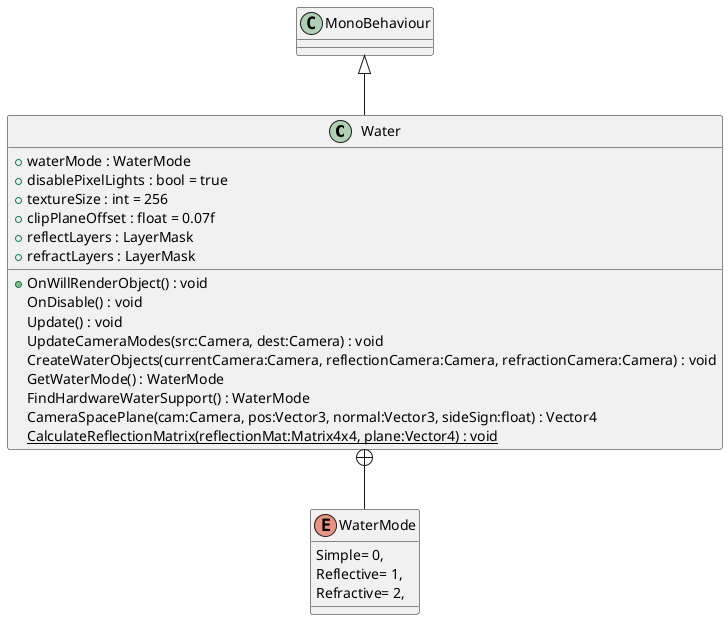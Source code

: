 @startuml
class Water {
    + waterMode : WaterMode
    + disablePixelLights : bool = true
    + textureSize : int = 256
    + clipPlaneOffset : float = 0.07f
    + reflectLayers : LayerMask
    + refractLayers : LayerMask
    + OnWillRenderObject() : void
    OnDisable() : void
    Update() : void
    UpdateCameraModes(src:Camera, dest:Camera) : void
    CreateWaterObjects(currentCamera:Camera, reflectionCamera:Camera, refractionCamera:Camera) : void
    GetWaterMode() : WaterMode
    FindHardwareWaterSupport() : WaterMode
    CameraSpacePlane(cam:Camera, pos:Vector3, normal:Vector3, sideSign:float) : Vector4
    {static} CalculateReflectionMatrix(reflectionMat:Matrix4x4, plane:Vector4) : void
}
enum WaterMode {
    Simple= 0,
    Reflective= 1,
    Refractive= 2,
}
MonoBehaviour <|-- Water
Water +-- WaterMode
@enduml
